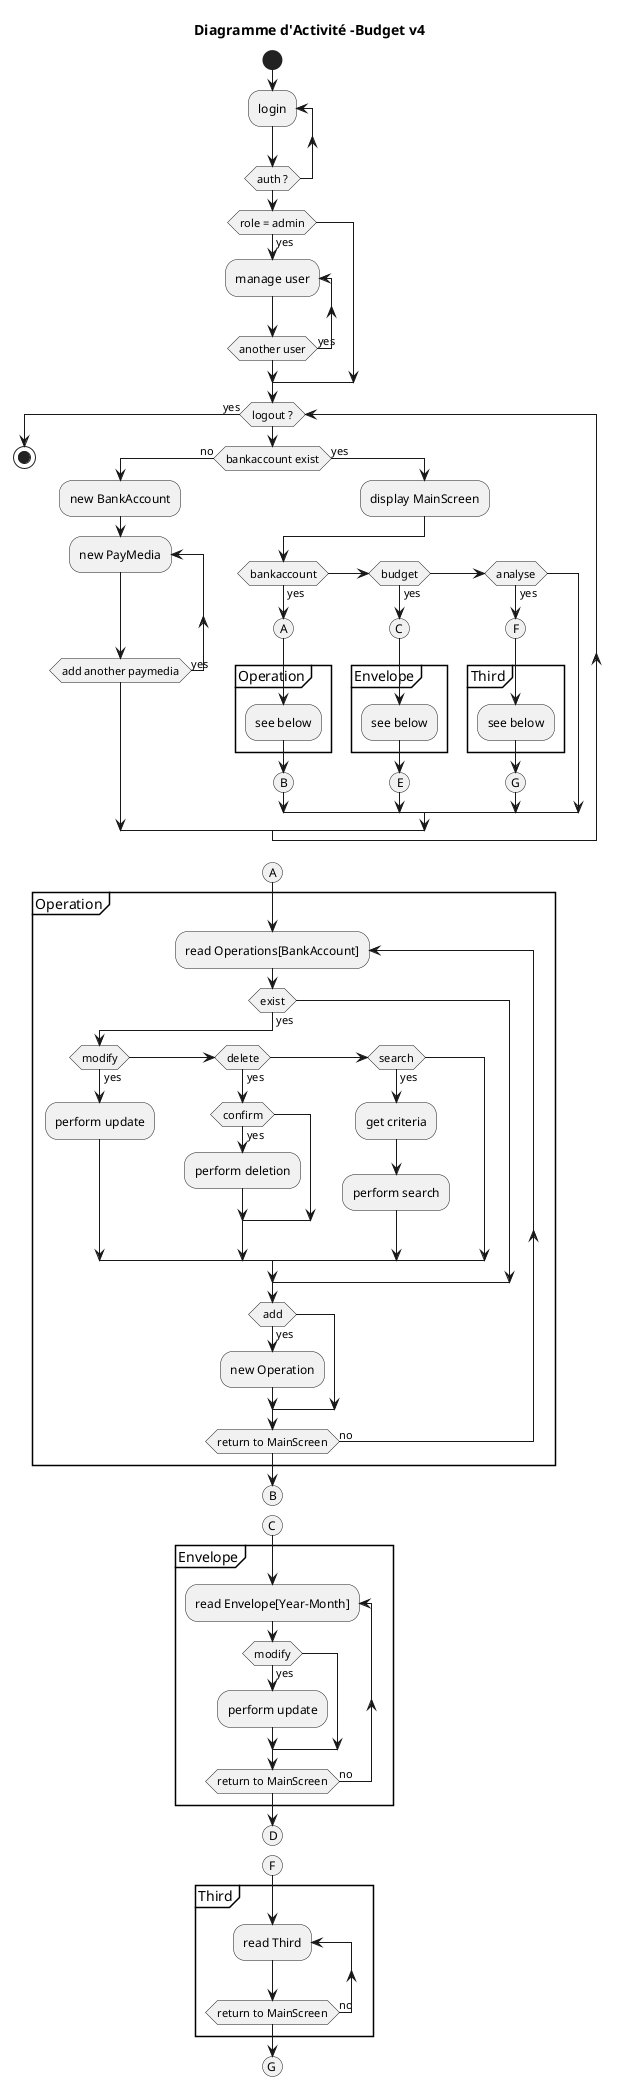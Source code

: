 @startuml
title Diagramme d'Activité -Budget v4
'pragma useVerticalIf on
skinparam ConditionEndStyle hline

start
repeat :login;
repeat while (auth ?)
if (role = admin) then (yes)
  repeat :manage user;
  repeat while (another user) is (yes)
endif
while (logout ?)
  if (bankaccount exist) then (no)
    :new BankAccount;
    repeat :new PayMedia;
    repeat while (add another paymedia) is (yes)
  else (yes)
    :display MainScreen;
    if (bankaccount) then (yes)
      (A)
      partition Operation {
        :see below;
      }
      (B)
    elseif (budget) then (yes)
      (C)
      partition Envelope {
        :see below;
      }
      (E)
    elseif (analyse) then (yes)
      (F)
      partition Third {
        :see below;
      }
      (G)
    endif
  endif
endwhile (yes)
stop

(A)
partition Operation {
  repeat :read Operations[BankAccount];
    if (exist) then (yes)
      if (modify) then (yes)
        :perform update;
      elseif (delete) then (yes)
        if (confirm) then (yes)
          :perform deletion;
        endif
      elseif (search) then (yes)
        :get criteria;
        :perform search;
      endif
    endif
    if (add) then (yes)
      :new Operation;
    endif
  repeat while (return to MainScreen) is (no)
}
(B)

detach

(C)
partition Envelope {
  repeat :read Envelope[Year-Month];
    if (modify) then (yes)
      :perform update;
    endif
  repeat while (return to MainScreen) is (no)
}
(D)

detach

(F)
partition Third {
  repeat :read Third;
  repeat while (return to MainScreen) is (no)
}
(G)

@enduml
